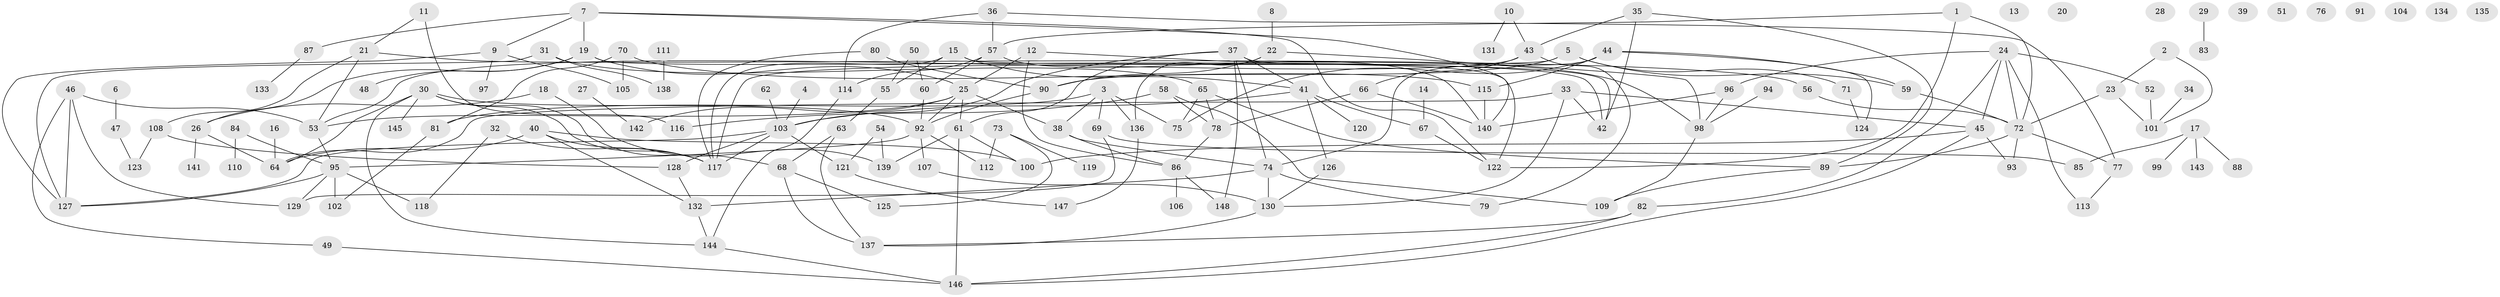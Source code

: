 // coarse degree distribution, {3: 0.16326530612244897, 2: 0.1836734693877551, 6: 0.07142857142857142, 1: 0.16326530612244897, 8: 0.030612244897959183, 0: 0.10204081632653061, 4: 0.08163265306122448, 5: 0.1326530612244898, 11: 0.01020408163265306, 9: 0.01020408163265306, 7: 0.05102040816326531}
// Generated by graph-tools (version 1.1) at 2025/23/03/03/25 07:23:27]
// undirected, 148 vertices, 213 edges
graph export_dot {
graph [start="1"]
  node [color=gray90,style=filled];
  1;
  2;
  3;
  4;
  5;
  6;
  7;
  8;
  9;
  10;
  11;
  12;
  13;
  14;
  15;
  16;
  17;
  18;
  19;
  20;
  21;
  22;
  23;
  24;
  25;
  26;
  27;
  28;
  29;
  30;
  31;
  32;
  33;
  34;
  35;
  36;
  37;
  38;
  39;
  40;
  41;
  42;
  43;
  44;
  45;
  46;
  47;
  48;
  49;
  50;
  51;
  52;
  53;
  54;
  55;
  56;
  57;
  58;
  59;
  60;
  61;
  62;
  63;
  64;
  65;
  66;
  67;
  68;
  69;
  70;
  71;
  72;
  73;
  74;
  75;
  76;
  77;
  78;
  79;
  80;
  81;
  82;
  83;
  84;
  85;
  86;
  87;
  88;
  89;
  90;
  91;
  92;
  93;
  94;
  95;
  96;
  97;
  98;
  99;
  100;
  101;
  102;
  103;
  104;
  105;
  106;
  107;
  108;
  109;
  110;
  111;
  112;
  113;
  114;
  115;
  116;
  117;
  118;
  119;
  120;
  121;
  122;
  123;
  124;
  125;
  126;
  127;
  128;
  129;
  130;
  131;
  132;
  133;
  134;
  135;
  136;
  137;
  138;
  139;
  140;
  141;
  142;
  143;
  144;
  145;
  146;
  147;
  148;
  1 -- 57;
  1 -- 72;
  1 -- 122;
  2 -- 23;
  2 -- 101;
  3 -- 38;
  3 -- 69;
  3 -- 75;
  3 -- 81;
  3 -- 136;
  4 -- 103;
  5 -- 59;
  5 -- 71;
  5 -- 90;
  5 -- 117;
  6 -- 47;
  7 -- 9;
  7 -- 19;
  7 -- 87;
  7 -- 122;
  7 -- 140;
  8 -- 22;
  9 -- 97;
  9 -- 105;
  9 -- 127;
  10 -- 43;
  10 -- 131;
  11 -- 21;
  11 -- 116;
  12 -- 25;
  12 -- 86;
  12 -- 98;
  14 -- 67;
  15 -- 41;
  15 -- 42;
  15 -- 55;
  15 -- 117;
  16 -- 64;
  17 -- 85;
  17 -- 88;
  17 -- 99;
  17 -- 143;
  18 -- 26;
  18 -- 139;
  19 -- 25;
  19 -- 26;
  19 -- 42;
  19 -- 48;
  21 -- 53;
  21 -- 56;
  21 -- 108;
  22 -- 90;
  22 -- 98;
  22 -- 136;
  23 -- 72;
  23 -- 101;
  24 -- 45;
  24 -- 52;
  24 -- 72;
  24 -- 82;
  24 -- 96;
  24 -- 113;
  25 -- 38;
  25 -- 53;
  25 -- 61;
  25 -- 92;
  25 -- 142;
  26 -- 64;
  26 -- 141;
  27 -- 142;
  29 -- 83;
  30 -- 64;
  30 -- 68;
  30 -- 92;
  30 -- 117;
  30 -- 144;
  30 -- 145;
  31 -- 65;
  31 -- 127;
  31 -- 138;
  32 -- 117;
  32 -- 118;
  33 -- 42;
  33 -- 45;
  33 -- 64;
  33 -- 130;
  34 -- 101;
  35 -- 42;
  35 -- 43;
  35 -- 89;
  36 -- 57;
  36 -- 77;
  36 -- 114;
  37 -- 41;
  37 -- 61;
  37 -- 74;
  37 -- 103;
  37 -- 122;
  37 -- 148;
  38 -- 74;
  38 -- 86;
  40 -- 64;
  40 -- 100;
  40 -- 117;
  40 -- 132;
  41 -- 67;
  41 -- 103;
  41 -- 120;
  41 -- 126;
  43 -- 53;
  43 -- 66;
  43 -- 79;
  44 -- 59;
  44 -- 74;
  44 -- 75;
  44 -- 115;
  44 -- 124;
  45 -- 93;
  45 -- 100;
  45 -- 146;
  46 -- 49;
  46 -- 53;
  46 -- 127;
  46 -- 129;
  47 -- 123;
  49 -- 146;
  50 -- 55;
  50 -- 60;
  52 -- 101;
  53 -- 95;
  54 -- 121;
  54 -- 139;
  55 -- 63;
  56 -- 72;
  57 -- 60;
  57 -- 114;
  57 -- 140;
  58 -- 78;
  58 -- 109;
  58 -- 116;
  59 -- 72;
  60 -- 92;
  61 -- 100;
  61 -- 139;
  61 -- 146;
  62 -- 103;
  63 -- 68;
  63 -- 137;
  65 -- 75;
  65 -- 78;
  65 -- 89;
  66 -- 78;
  66 -- 140;
  67 -- 122;
  68 -- 125;
  68 -- 137;
  69 -- 85;
  69 -- 129;
  70 -- 81;
  70 -- 105;
  70 -- 115;
  71 -- 124;
  72 -- 77;
  72 -- 89;
  72 -- 93;
  73 -- 112;
  73 -- 119;
  73 -- 125;
  74 -- 79;
  74 -- 130;
  74 -- 132;
  77 -- 113;
  78 -- 86;
  80 -- 90;
  80 -- 117;
  81 -- 102;
  82 -- 137;
  82 -- 146;
  84 -- 95;
  84 -- 110;
  86 -- 106;
  86 -- 148;
  87 -- 133;
  89 -- 109;
  90 -- 92;
  92 -- 95;
  92 -- 107;
  92 -- 112;
  94 -- 98;
  95 -- 102;
  95 -- 118;
  95 -- 127;
  95 -- 129;
  96 -- 98;
  96 -- 140;
  98 -- 109;
  103 -- 117;
  103 -- 121;
  103 -- 127;
  103 -- 128;
  107 -- 130;
  108 -- 123;
  108 -- 128;
  111 -- 138;
  114 -- 144;
  115 -- 140;
  121 -- 147;
  126 -- 130;
  128 -- 132;
  130 -- 137;
  132 -- 144;
  136 -- 147;
  144 -- 146;
}
